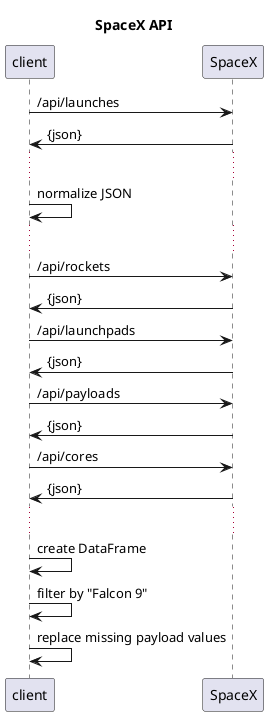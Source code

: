 @startuml 1-api

title SpaceX API

skinparam responseMessageBelowArrow true

client -> SpaceX : /api/launches
SpaceX -> client : {json}

...

client -> client: normalize JSON

...

client -> SpaceX : /api/rockets
SpaceX -> client : {json}

client -> SpaceX : /api/launchpads
SpaceX -> client : {json}

client -> SpaceX : /api/payloads
SpaceX -> client : {json}

client -> SpaceX : /api/cores
SpaceX -> client : {json}

...

client -> client: create DataFrame

client -> client: filter by "Falcon 9"

client -> client: replace missing payload values

@enduml
